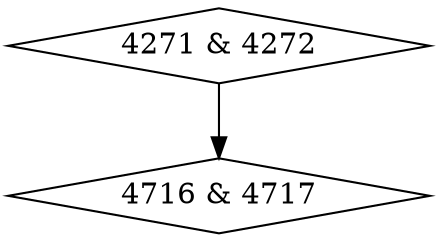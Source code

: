 digraph {
0 [label = "4271 & 4272", shape = diamond];
1 [label = "4716 & 4717", shape = diamond];
0->1;
}
